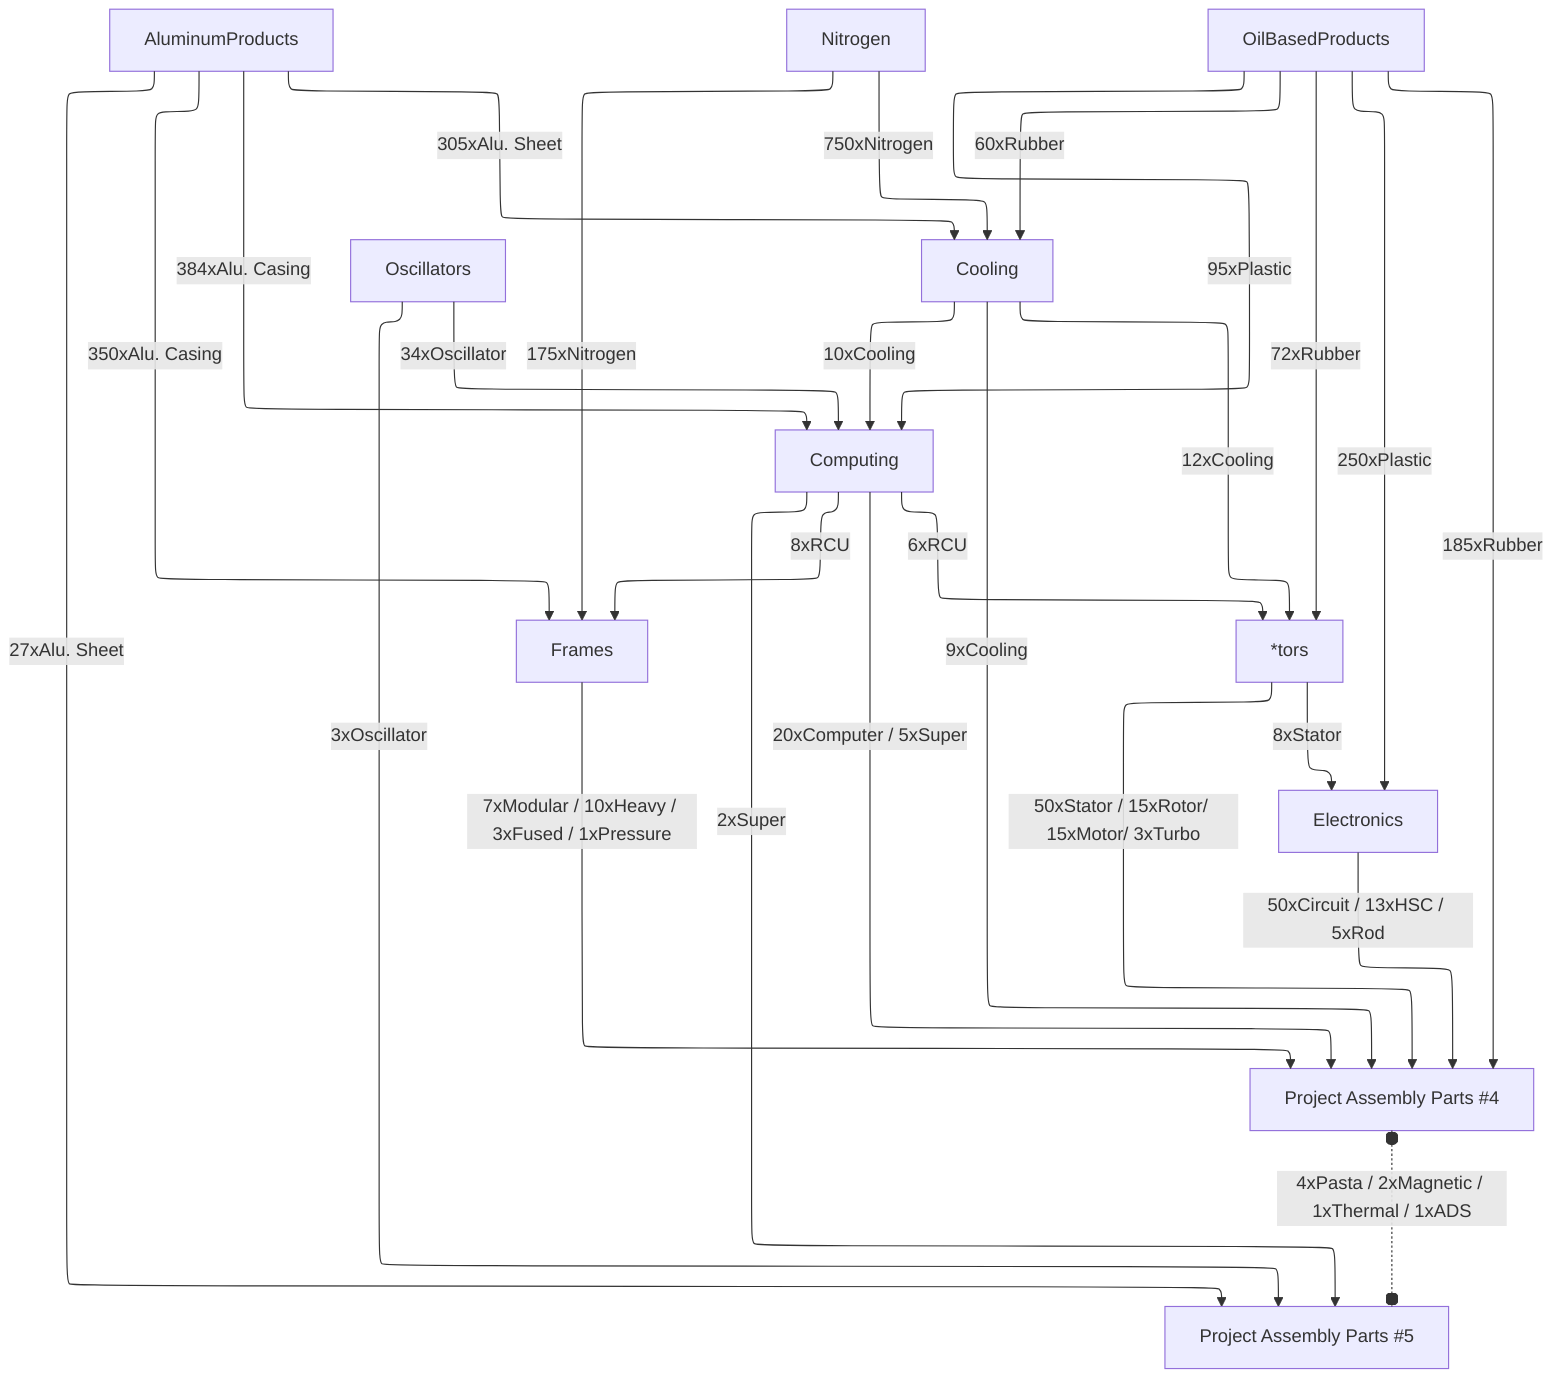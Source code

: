 ---
config:
  layout: elk
---

flowchart TD

    AluminumProducts

    Oscillators

    Nitrogen

    AluminumProducts -- 350xAlu. Casing --> Frames
    Computing -- 8xRCU --> Frames
    Nitrogen -- 175xNitrogen --> Frames
    Frames

    OilBasedProducts -- 250xPlastic --> Electronics
    Motors -- 8xStator --> Electronics
    Electronics

    OilBasedProducts -- 72xRubber --> Motors
    Cooling -- 12xCooling --> Motors
    Computing -- 6xRCU --> Motors
    Motors["*tors"]

    AluminumProducts -- 305xAlu. Sheet --> Cooling
    OilBasedProducts -- 60xRubber --> Cooling
    Nitrogen -- 750xNitrogen --> Cooling
    Cooling

    OilBasedProducts -- 95xPlastic --> Computing
    Oscillators -- 34xOscillator --> Computing
    AluminumProducts -- 384xAlu. Casing --> Computing
    Cooling -- 10xCooling--> Computing
    Computing

    OilBasedProducts -- 185xRubber --> ProjectAssembly4
    Motors -- 50xStator / 15xRotor/ 15xMotor/ 3xTurbo --> ProjectAssembly4
    Frames -- 7xModular / 10xHeavy / 3xFused / 1xPressure --> ProjectAssembly4
    Electronics -- 50xCircuit / 13xHSC / 5xRod --> ProjectAssembly4
    Cooling -- 9xCooling--> ProjectAssembly4
    Computing -- 20xComputer / 5xSuper --> ProjectAssembly4
    ProjectAssembly4["Project Assembly Parts #4"]

    AluminumProducts -- 27xAlu. Sheet --> ProjectAssembly5
    Oscillators -- 3xOscillator --> ProjectAssembly5
    Computing -- 2xSuper --> ProjectAssembly5
    ProjectAssembly4 o-. 4xPasta / 2xMagnetic / 1xThermal / 1xADS .-o ProjectAssembly5
    ProjectAssembly5["Project Assembly Parts #5"]